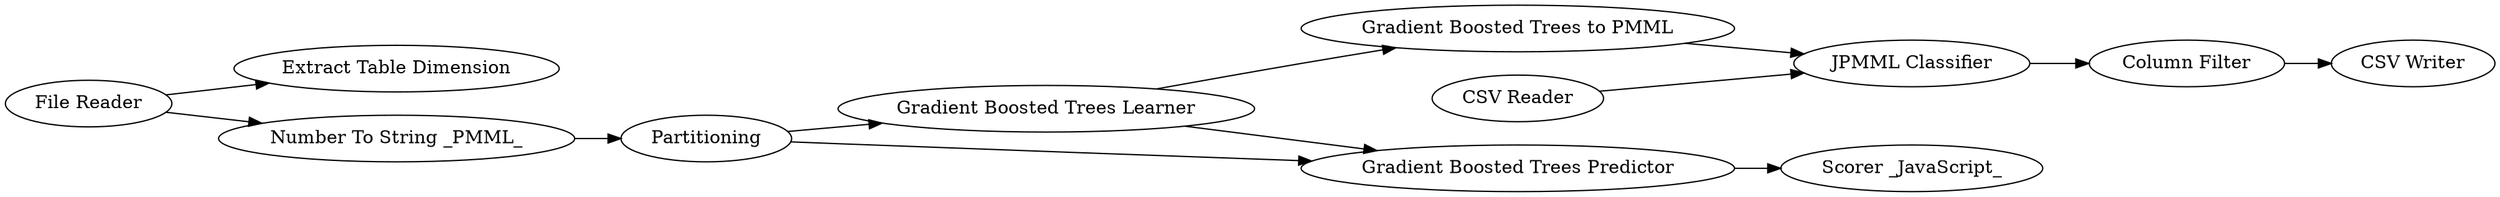 digraph {
	19 [label="Scorer _JavaScript_"]
	21 [label="File Reader"]
	25 [label="Extract Table Dimension"]
	26 [label="Number To String _PMML_"]
	27 [label="CSV Reader"]
	28 [label=Partitioning]
	29 [label="JPMML Classifier"]
	31 [label="CSV Writer"]
	32 [label="Column Filter"]
	33 [label="Gradient Boosted Trees Learner"]
	34 [label="Gradient Boosted Trees Predictor"]
	35 [label="Gradient Boosted Trees to PMML"]
	21 -> 25
	21 -> 26
	26 -> 28
	27 -> 29
	28 -> 33
	28 -> 34
	29 -> 32
	32 -> 31
	33 -> 35
	33 -> 34
	34 -> 19
	35 -> 29
	rankdir=LR
}
